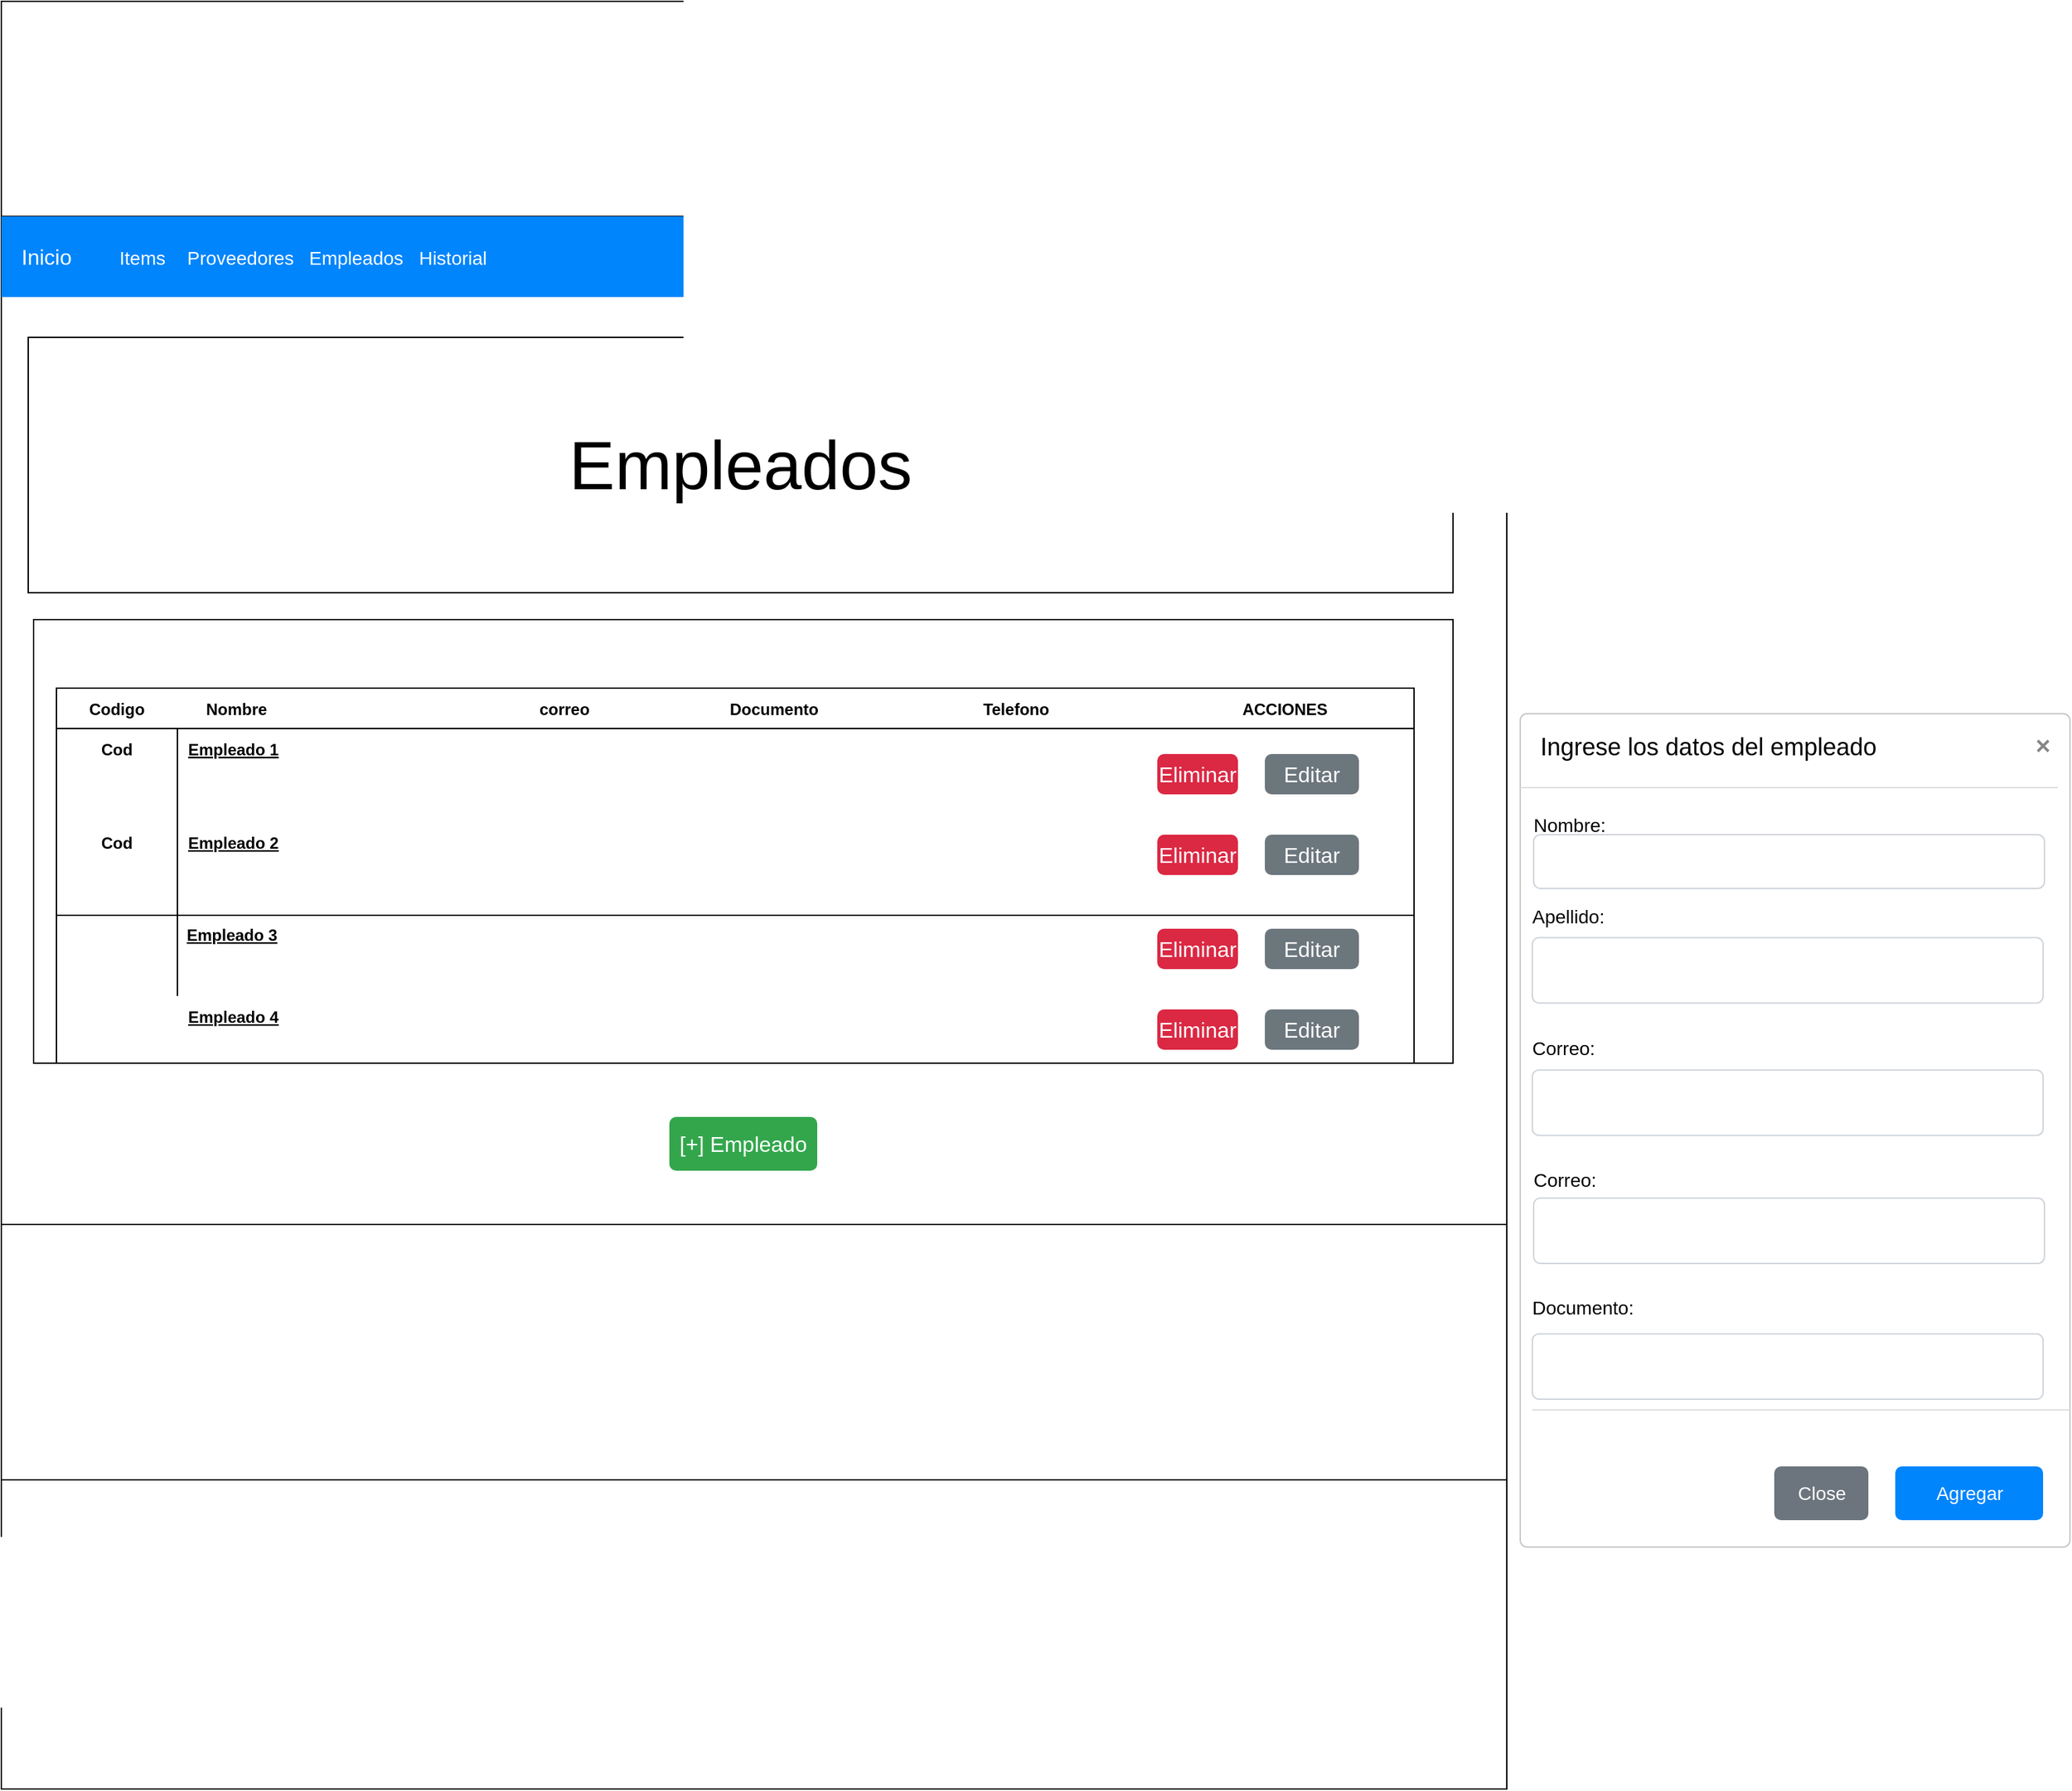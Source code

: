 <mxfile version="20.2.7" type="github">
  <diagram id="gxHaPOPfgEftcZuhUfg4" name="Página-1">
    <mxGraphModel dx="2031" dy="1123" grid="1" gridSize="10" guides="1" tooltips="1" connect="1" arrows="1" fold="1" page="1" pageScale="1" pageWidth="827" pageHeight="1169" math="0" shadow="0">
      <root>
        <mxCell id="0" />
        <mxCell id="1" parent="0" />
        <mxCell id="dhNmBRZBMMMeY8OzZlI0-1" value="" style="rounded=0;whiteSpace=wrap;html=1;" vertex="1" parent="1">
          <mxGeometry x="40" y="40" width="1120" height="1330" as="geometry" />
        </mxCell>
        <mxCell id="dhNmBRZBMMMeY8OzZlI0-2" value="" style="rounded=0;whiteSpace=wrap;html=1;" vertex="1" parent="1">
          <mxGeometry x="40" y="40" width="1120" height="160" as="geometry" />
        </mxCell>
        <mxCell id="dhNmBRZBMMMeY8OzZlI0-3" value="" style="shape=image;html=1;verticalAlign=top;verticalLabelPosition=bottom;labelBackgroundColor=#ffffff;imageAspect=0;aspect=fixed;image=https://cdn0.iconfinder.com/data/icons/long-shadow-web-icons/512/boostrap-128.png" vertex="1" parent="1">
          <mxGeometry x="60" y="56" width="128" height="128" as="geometry" />
        </mxCell>
        <mxCell id="dhNmBRZBMMMeY8OzZlI0-4" value="Inicio" style="html=1;shadow=0;dashed=0;fillColor=#0085FC;strokeColor=none;fontSize=16;fontColor=#FFFFFF;align=left;spacing=15;" vertex="1" parent="1">
          <mxGeometry x="40" y="200" width="1120" height="60" as="geometry" />
        </mxCell>
        <mxCell id="dhNmBRZBMMMeY8OzZlI0-5" value="Items" style="fillColor=none;strokeColor=none;fontSize=14;fontColor=#ffffff;align=center;" vertex="1" parent="dhNmBRZBMMMeY8OzZlI0-4">
          <mxGeometry width="70" height="40" relative="1" as="geometry">
            <mxPoint x="70" y="10" as="offset" />
          </mxGeometry>
        </mxCell>
        <mxCell id="dhNmBRZBMMMeY8OzZlI0-6" value="Proveedores" style="fillColor=none;strokeColor=none;fontSize=14;fontColor=#FFFFFF;align=center;" vertex="1" parent="dhNmBRZBMMMeY8OzZlI0-4">
          <mxGeometry width="70" height="40" relative="1" as="geometry">
            <mxPoint x="143" y="10" as="offset" />
          </mxGeometry>
        </mxCell>
        <mxCell id="dhNmBRZBMMMeY8OzZlI0-7" value="Empleados" style="fillColor=none;strokeColor=none;fontSize=14;fontColor=#FFFFFF;align=center;spacingRight=0;" vertex="1" parent="dhNmBRZBMMMeY8OzZlI0-4">
          <mxGeometry width="80" height="40" relative="1" as="geometry">
            <mxPoint x="224" y="10" as="offset" />
          </mxGeometry>
        </mxCell>
        <mxCell id="dhNmBRZBMMMeY8OzZlI0-8" value="Historial" style="fillColor=none;strokeColor=none;fontSize=14;fontColor=#FFFFFF;align=center;" vertex="1" parent="dhNmBRZBMMMeY8OzZlI0-4">
          <mxGeometry width="80" height="40" relative="1" as="geometry">
            <mxPoint x="296" y="10" as="offset" />
          </mxGeometry>
        </mxCell>
        <mxCell id="dhNmBRZBMMMeY8OzZlI0-9" value="Empleados" style="rounded=0;whiteSpace=wrap;html=1;fontColor=#000000;fontSize=51;" vertex="1" parent="1">
          <mxGeometry x="60" y="290" width="1060" height="190" as="geometry" />
        </mxCell>
        <mxCell id="dhNmBRZBMMMeY8OzZlI0-10" value="" style="rounded=0;whiteSpace=wrap;html=1;fontSize=51;fontColor=#000000;" vertex="1" parent="1">
          <mxGeometry x="64" y="500" width="1056" height="330" as="geometry" />
        </mxCell>
        <mxCell id="dhNmBRZBMMMeY8OzZlI0-11" value="" style="rounded=0;whiteSpace=wrap;html=1;fontSize=51;fontColor=#000000;" vertex="1" parent="1">
          <mxGeometry x="40" y="950" width="1120" height="190" as="geometry" />
        </mxCell>
        <mxCell id="dhNmBRZBMMMeY8OzZlI0-27" value="" style="shape=table;startSize=30;container=1;collapsible=1;childLayout=tableLayout;fixedRows=1;rowLines=0;fontStyle=1;align=center;resizeLast=1;" vertex="1" parent="1">
          <mxGeometry x="81" y="551" width="1010" height="279" as="geometry" />
        </mxCell>
        <mxCell id="dhNmBRZBMMMeY8OzZlI0-28" value="" style="shape=tableRow;horizontal=0;startSize=0;swimlaneHead=0;swimlaneBody=0;fillColor=none;collapsible=0;dropTarget=0;points=[[0,0.5],[1,0.5]];portConstraint=eastwest;top=0;left=0;right=0;bottom=0;" vertex="1" parent="dhNmBRZBMMMeY8OzZlI0-27">
          <mxGeometry y="30" width="1010" height="30" as="geometry" />
        </mxCell>
        <mxCell id="dhNmBRZBMMMeY8OzZlI0-29" value="Cod" style="shape=partialRectangle;connectable=0;fillColor=none;top=0;left=0;bottom=0;right=0;fontStyle=1;overflow=hidden;" vertex="1" parent="dhNmBRZBMMMeY8OzZlI0-28">
          <mxGeometry width="90" height="30" as="geometry">
            <mxRectangle width="90" height="30" as="alternateBounds" />
          </mxGeometry>
        </mxCell>
        <mxCell id="dhNmBRZBMMMeY8OzZlI0-30" value="Empleado 1" style="shape=partialRectangle;connectable=0;fillColor=none;top=0;left=0;bottom=0;right=0;align=left;spacingLeft=6;fontStyle=5;overflow=hidden;" vertex="1" parent="dhNmBRZBMMMeY8OzZlI0-28">
          <mxGeometry x="90" width="920" height="30" as="geometry">
            <mxRectangle width="920" height="30" as="alternateBounds" />
          </mxGeometry>
        </mxCell>
        <mxCell id="dhNmBRZBMMMeY8OzZlI0-31" value="" style="shape=tableRow;horizontal=0;startSize=0;swimlaneHead=0;swimlaneBody=0;fillColor=none;collapsible=0;dropTarget=0;points=[[0,0.5],[1,0.5]];portConstraint=eastwest;top=0;left=0;right=0;bottom=1;" vertex="1" parent="dhNmBRZBMMMeY8OzZlI0-27">
          <mxGeometry y="60" width="1010" height="109" as="geometry" />
        </mxCell>
        <mxCell id="dhNmBRZBMMMeY8OzZlI0-32" value="Cod" style="shape=partialRectangle;connectable=0;fillColor=none;top=0;left=0;bottom=0;right=0;fontStyle=1;overflow=hidden;" vertex="1" parent="dhNmBRZBMMMeY8OzZlI0-31">
          <mxGeometry width="90" height="109" as="geometry">
            <mxRectangle width="90" height="109" as="alternateBounds" />
          </mxGeometry>
        </mxCell>
        <mxCell id="dhNmBRZBMMMeY8OzZlI0-33" value="Empleado 2" style="shape=partialRectangle;connectable=0;fillColor=none;top=0;left=0;bottom=0;right=0;align=left;spacingLeft=6;fontStyle=5;overflow=hidden;" vertex="1" parent="dhNmBRZBMMMeY8OzZlI0-31">
          <mxGeometry x="90" width="920" height="109" as="geometry">
            <mxRectangle width="920" height="109" as="alternateBounds" />
          </mxGeometry>
        </mxCell>
        <mxCell id="dhNmBRZBMMMeY8OzZlI0-34" value="" style="shape=tableRow;horizontal=0;startSize=0;swimlaneHead=0;swimlaneBody=0;fillColor=none;collapsible=0;dropTarget=0;points=[[0,0.5],[1,0.5]];portConstraint=eastwest;top=0;left=0;right=0;bottom=0;" vertex="1" parent="dhNmBRZBMMMeY8OzZlI0-27">
          <mxGeometry y="169" width="1010" height="30" as="geometry" />
        </mxCell>
        <mxCell id="dhNmBRZBMMMeY8OzZlI0-35" value="" style="shape=partialRectangle;connectable=0;fillColor=none;top=0;left=0;bottom=0;right=0;editable=1;overflow=hidden;" vertex="1" parent="dhNmBRZBMMMeY8OzZlI0-34">
          <mxGeometry width="90" height="30" as="geometry">
            <mxRectangle width="90" height="30" as="alternateBounds" />
          </mxGeometry>
        </mxCell>
        <mxCell id="dhNmBRZBMMMeY8OzZlI0-36" value="" style="shape=partialRectangle;connectable=0;fillColor=none;top=0;left=0;bottom=0;right=0;align=left;spacingLeft=6;overflow=hidden;" vertex="1" parent="dhNmBRZBMMMeY8OzZlI0-34">
          <mxGeometry x="90" width="920" height="30" as="geometry">
            <mxRectangle width="920" height="30" as="alternateBounds" />
          </mxGeometry>
        </mxCell>
        <mxCell id="dhNmBRZBMMMeY8OzZlI0-37" value="" style="shape=tableRow;horizontal=0;startSize=0;swimlaneHead=0;swimlaneBody=0;fillColor=none;collapsible=0;dropTarget=0;points=[[0,0.5],[1,0.5]];portConstraint=eastwest;top=0;left=0;right=0;bottom=0;" vertex="1" parent="dhNmBRZBMMMeY8OzZlI0-27">
          <mxGeometry y="199" width="1010" height="30" as="geometry" />
        </mxCell>
        <mxCell id="dhNmBRZBMMMeY8OzZlI0-38" value="" style="shape=partialRectangle;connectable=0;fillColor=none;top=0;left=0;bottom=0;right=0;editable=1;overflow=hidden;" vertex="1" parent="dhNmBRZBMMMeY8OzZlI0-37">
          <mxGeometry width="90" height="30" as="geometry">
            <mxRectangle width="90" height="30" as="alternateBounds" />
          </mxGeometry>
        </mxCell>
        <mxCell id="dhNmBRZBMMMeY8OzZlI0-39" value="" style="shape=partialRectangle;connectable=0;fillColor=none;top=0;left=0;bottom=0;right=0;align=left;spacingLeft=6;overflow=hidden;" vertex="1" parent="dhNmBRZBMMMeY8OzZlI0-37">
          <mxGeometry x="90" width="920" height="30" as="geometry">
            <mxRectangle width="920" height="30" as="alternateBounds" />
          </mxGeometry>
        </mxCell>
        <mxCell id="dhNmBRZBMMMeY8OzZlI0-46" value="Empleado 4" style="shape=partialRectangle;connectable=0;fillColor=none;top=0;left=0;bottom=0;right=0;align=left;spacingLeft=6;fontStyle=5;overflow=hidden;" vertex="1" parent="1">
          <mxGeometry x="171" y="780" width="920" height="30" as="geometry">
            <mxRectangle width="920" height="30" as="alternateBounds" />
          </mxGeometry>
        </mxCell>
        <mxCell id="dhNmBRZBMMMeY8OzZlI0-47" value="Empleado 3" style="shape=partialRectangle;connectable=0;fillColor=none;top=0;left=0;bottom=0;right=0;align=left;spacingLeft=6;fontStyle=5;overflow=hidden;" vertex="1" parent="1">
          <mxGeometry x="170" y="719" width="920" height="30" as="geometry">
            <mxRectangle width="920" height="30" as="alternateBounds" />
          </mxGeometry>
        </mxCell>
        <mxCell id="dhNmBRZBMMMeY8OzZlI0-48" value="Codigo" style="shape=partialRectangle;connectable=0;fillColor=none;top=0;left=0;bottom=0;right=0;fontStyle=1;overflow=hidden;" vertex="1" parent="1">
          <mxGeometry x="81" y="551" width="90" height="30" as="geometry">
            <mxRectangle width="90" height="30" as="alternateBounds" />
          </mxGeometry>
        </mxCell>
        <mxCell id="dhNmBRZBMMMeY8OzZlI0-49" value="Nombre" style="shape=partialRectangle;connectable=0;fillColor=none;top=0;left=0;bottom=0;right=0;fontStyle=1;overflow=hidden;" vertex="1" parent="1">
          <mxGeometry x="170" y="551" width="90" height="30" as="geometry">
            <mxRectangle width="90" height="30" as="alternateBounds" />
          </mxGeometry>
        </mxCell>
        <mxCell id="dhNmBRZBMMMeY8OzZlI0-50" value="correo" style="shape=partialRectangle;connectable=0;fillColor=none;top=0;left=0;bottom=0;right=0;fontStyle=1;overflow=hidden;" vertex="1" parent="1">
          <mxGeometry x="414" y="551" width="90" height="30" as="geometry">
            <mxRectangle width="90" height="30" as="alternateBounds" />
          </mxGeometry>
        </mxCell>
        <mxCell id="dhNmBRZBMMMeY8OzZlI0-51" value="Documento" style="shape=partialRectangle;connectable=0;fillColor=none;top=0;left=0;bottom=0;right=0;fontStyle=1;overflow=hidden;" vertex="1" parent="1">
          <mxGeometry x="570" y="551" width="90" height="30" as="geometry">
            <mxRectangle width="90" height="30" as="alternateBounds" />
          </mxGeometry>
        </mxCell>
        <mxCell id="dhNmBRZBMMMeY8OzZlI0-52" value="Telefono" style="shape=partialRectangle;connectable=0;fillColor=none;top=0;left=0;bottom=0;right=0;fontStyle=1;overflow=hidden;" vertex="1" parent="1">
          <mxGeometry x="750" y="551" width="90" height="30" as="geometry">
            <mxRectangle width="90" height="30" as="alternateBounds" />
          </mxGeometry>
        </mxCell>
        <mxCell id="dhNmBRZBMMMeY8OzZlI0-53" value="ACCIONES" style="shape=partialRectangle;connectable=0;fillColor=none;top=0;left=0;bottom=0;right=0;fontStyle=1;overflow=hidden;" vertex="1" parent="1">
          <mxGeometry x="950" y="551" width="90" height="30" as="geometry">
            <mxRectangle width="90" height="30" as="alternateBounds" />
          </mxGeometry>
        </mxCell>
        <mxCell id="dhNmBRZBMMMeY8OzZlI0-54" value="Eliminar" style="html=1;shadow=0;dashed=0;shape=mxgraph.bootstrap.rrect;rSize=5;strokeColor=none;strokeWidth=1;fillColor=#DB2843;fontColor=#FFFFFF;whiteSpace=wrap;align=center;verticalAlign=middle;spacingLeft=0;fontStyle=0;fontSize=16;spacing=5;" vertex="1" parent="1">
          <mxGeometry x="900" y="600" width="60" height="30" as="geometry" />
        </mxCell>
        <mxCell id="dhNmBRZBMMMeY8OzZlI0-55" value="Editar" style="html=1;shadow=0;dashed=0;shape=mxgraph.bootstrap.rrect;rSize=5;strokeColor=none;strokeWidth=1;fillColor=#6C767D;fontColor=#FFFFFF;whiteSpace=wrap;align=center;verticalAlign=middle;spacingLeft=0;fontStyle=0;fontSize=16;spacing=5;" vertex="1" parent="1">
          <mxGeometry x="980" y="600" width="70" height="30" as="geometry" />
        </mxCell>
        <mxCell id="dhNmBRZBMMMeY8OzZlI0-56" value="Eliminar" style="html=1;shadow=0;dashed=0;shape=mxgraph.bootstrap.rrect;rSize=5;strokeColor=none;strokeWidth=1;fillColor=#DB2843;fontColor=#FFFFFF;whiteSpace=wrap;align=center;verticalAlign=middle;spacingLeft=0;fontStyle=0;fontSize=16;spacing=5;" vertex="1" parent="1">
          <mxGeometry x="900" y="660" width="60" height="30" as="geometry" />
        </mxCell>
        <mxCell id="dhNmBRZBMMMeY8OzZlI0-57" value="Editar" style="html=1;shadow=0;dashed=0;shape=mxgraph.bootstrap.rrect;rSize=5;strokeColor=none;strokeWidth=1;fillColor=#6C767D;fontColor=#FFFFFF;whiteSpace=wrap;align=center;verticalAlign=middle;spacingLeft=0;fontStyle=0;fontSize=16;spacing=5;" vertex="1" parent="1">
          <mxGeometry x="980" y="660" width="70" height="30" as="geometry" />
        </mxCell>
        <mxCell id="dhNmBRZBMMMeY8OzZlI0-58" value="Eliminar" style="html=1;shadow=0;dashed=0;shape=mxgraph.bootstrap.rrect;rSize=5;strokeColor=none;strokeWidth=1;fillColor=#DB2843;fontColor=#FFFFFF;whiteSpace=wrap;align=center;verticalAlign=middle;spacingLeft=0;fontStyle=0;fontSize=16;spacing=5;" vertex="1" parent="1">
          <mxGeometry x="900" y="730" width="60" height="30" as="geometry" />
        </mxCell>
        <mxCell id="dhNmBRZBMMMeY8OzZlI0-59" value="Editar" style="html=1;shadow=0;dashed=0;shape=mxgraph.bootstrap.rrect;rSize=5;strokeColor=none;strokeWidth=1;fillColor=#6C767D;fontColor=#FFFFFF;whiteSpace=wrap;align=center;verticalAlign=middle;spacingLeft=0;fontStyle=0;fontSize=16;spacing=5;" vertex="1" parent="1">
          <mxGeometry x="980" y="730" width="70" height="30" as="geometry" />
        </mxCell>
        <mxCell id="dhNmBRZBMMMeY8OzZlI0-60" value="Eliminar" style="html=1;shadow=0;dashed=0;shape=mxgraph.bootstrap.rrect;rSize=5;strokeColor=none;strokeWidth=1;fillColor=#DB2843;fontColor=#FFFFFF;whiteSpace=wrap;align=center;verticalAlign=middle;spacingLeft=0;fontStyle=0;fontSize=16;spacing=5;" vertex="1" parent="1">
          <mxGeometry x="900" y="790" width="60" height="30" as="geometry" />
        </mxCell>
        <mxCell id="dhNmBRZBMMMeY8OzZlI0-61" value="Editar" style="html=1;shadow=0;dashed=0;shape=mxgraph.bootstrap.rrect;rSize=5;strokeColor=none;strokeWidth=1;fillColor=#6C767D;fontColor=#FFFFFF;whiteSpace=wrap;align=center;verticalAlign=middle;spacingLeft=0;fontStyle=0;fontSize=16;spacing=5;" vertex="1" parent="1">
          <mxGeometry x="980" y="790" width="70" height="30" as="geometry" />
        </mxCell>
        <mxCell id="dhNmBRZBMMMeY8OzZlI0-62" value="[+] Empleado" style="html=1;shadow=0;dashed=0;shape=mxgraph.bootstrap.rrect;rSize=5;strokeColor=none;strokeWidth=1;fillColor=#33A64C;fontColor=#FFFFFF;whiteSpace=wrap;align=center;verticalAlign=middle;spacingLeft=0;fontStyle=0;fontSize=16;spacing=5;" vertex="1" parent="1">
          <mxGeometry x="537" y="870" width="110" height="40" as="geometry" />
        </mxCell>
        <mxCell id="dhNmBRZBMMMeY8OzZlI0-64" value="Ingrese los datos del empleado" style="html=1;shadow=0;dashed=0;shape=mxgraph.bootstrap.rrect;rSize=5;html=1;strokeColor=#C8C8C8;fillColor=#ffffff;whiteSpace=wrap;verticalAlign=top;align=left;fontSize=18;spacing=15;spacingTop=-5;" vertex="1" parent="1">
          <mxGeometry x="1170" y="570" width="409" height="620" as="geometry" />
        </mxCell>
        <mxCell id="dhNmBRZBMMMeY8OzZlI0-65" value="" style="shape=line;strokeColor=#dddddd;resizeWidth=1;" vertex="1" parent="dhNmBRZBMMMeY8OzZlI0-64">
          <mxGeometry width="400" height="10" relative="1" as="geometry">
            <mxPoint y="50" as="offset" />
          </mxGeometry>
        </mxCell>
        <mxCell id="dhNmBRZBMMMeY8OzZlI0-66" value="" style="html=1;shadow=0;dashed=0;shape=mxgraph.bootstrap.x;strokeColor=#868686;strokeWidth=2;" vertex="1" parent="dhNmBRZBMMMeY8OzZlI0-64">
          <mxGeometry x="1" width="8" height="8" relative="1" as="geometry">
            <mxPoint x="-24" y="20" as="offset" />
          </mxGeometry>
        </mxCell>
        <mxCell id="dhNmBRZBMMMeY8OzZlI0-67" value="Nombre:" style="strokeColor=none;fillColor=none;resizeWidth=1;align=left;verticalAlign=top;spacing=10;fontSize=14;whiteSpace=wrap;html=1;" vertex="1" parent="dhNmBRZBMMMeY8OzZlI0-64">
          <mxGeometry width="400" height="40" relative="1" as="geometry">
            <mxPoint y="60" as="offset" />
          </mxGeometry>
        </mxCell>
        <mxCell id="dhNmBRZBMMMeY8OzZlI0-68" value="" style="html=1;shadow=0;dashed=0;shape=mxgraph.bootstrap.rrect;rSize=5;strokeColor=#CED4DA;fillColor=none;align=left;verticalAlign=middle;spacing=10;fontSize=14;whiteSpace=wrap;html=1;" vertex="1" parent="dhNmBRZBMMMeY8OzZlI0-64">
          <mxGeometry width="380" height="40" relative="1" as="geometry">
            <mxPoint x="10" y="90" as="offset" />
          </mxGeometry>
        </mxCell>
        <mxCell id="dhNmBRZBMMMeY8OzZlI0-71" value="" style="shape=line;strokeColor=#dddddd;resizeWidth=1;" vertex="1" parent="dhNmBRZBMMMeY8OzZlI0-64">
          <mxGeometry width="400" height="10" relative="1" as="geometry">
            <mxPoint x="9" y="513" as="offset" />
          </mxGeometry>
        </mxCell>
        <mxCell id="dhNmBRZBMMMeY8OzZlI0-72" value="Agregar" style="html=1;shadow=0;dashed=0;shape=mxgraph.bootstrap.rrect;rSize=5;fillColor=#0085FC;strokeColor=none;fontColor=#FFFFFF;fontSize=14;" vertex="1" parent="dhNmBRZBMMMeY8OzZlI0-64">
          <mxGeometry x="1" y="1" width="110" height="40" relative="1" as="geometry">
            <mxPoint x="-130" y="-60" as="offset" />
          </mxGeometry>
        </mxCell>
        <mxCell id="dhNmBRZBMMMeY8OzZlI0-73" value="Close" style="html=1;shadow=0;dashed=0;shape=mxgraph.bootstrap.rrect;rSize=5;fillColor=#6C757D;strokeColor=none;fontColor=#FFFFFF;fontSize=14;" vertex="1" parent="dhNmBRZBMMMeY8OzZlI0-64">
          <mxGeometry x="1" y="1" width="70" height="40" relative="1" as="geometry">
            <mxPoint x="-220" y="-60" as="offset" />
          </mxGeometry>
        </mxCell>
        <mxCell id="dhNmBRZBMMMeY8OzZlI0-76" value="Apellido:" style="strokeColor=none;fillColor=none;resizeWidth=1;align=left;verticalAlign=top;spacing=10;fontSize=14;whiteSpace=wrap;html=1;" vertex="1" parent="dhNmBRZBMMMeY8OzZlI0-64">
          <mxGeometry x="-1" y="127.98" width="400" height="48.627" as="geometry" />
        </mxCell>
        <mxCell id="dhNmBRZBMMMeY8OzZlI0-77" value="" style="html=1;shadow=0;dashed=0;shape=mxgraph.bootstrap.rrect;rSize=5;strokeColor=#CED4DA;fillColor=none;align=left;verticalAlign=middle;spacing=10;fontSize=14;whiteSpace=wrap;html=1;" vertex="1" parent="dhNmBRZBMMMeY8OzZlI0-64">
          <mxGeometry x="9" y="166.608" width="380" height="48.627" as="geometry" />
        </mxCell>
        <mxCell id="dhNmBRZBMMMeY8OzZlI0-78" value="Correo:" style="strokeColor=none;fillColor=none;resizeWidth=1;align=left;verticalAlign=top;spacing=10;fontSize=14;whiteSpace=wrap;html=1;" vertex="1" parent="dhNmBRZBMMMeY8OzZlI0-64">
          <mxGeometry x="-1" y="226.451" width="400" height="48.627" as="geometry" />
        </mxCell>
        <mxCell id="dhNmBRZBMMMeY8OzZlI0-79" value="" style="html=1;shadow=0;dashed=0;shape=mxgraph.bootstrap.rrect;rSize=5;strokeColor=#CED4DA;fillColor=none;align=left;verticalAlign=middle;spacing=10;fontSize=14;whiteSpace=wrap;html=1;" vertex="1" parent="dhNmBRZBMMMeY8OzZlI0-64">
          <mxGeometry x="9" y="265.078" width="380" height="48.627" as="geometry" />
        </mxCell>
        <mxCell id="dhNmBRZBMMMeY8OzZlI0-80" value="Correo:" style="strokeColor=none;fillColor=none;resizeWidth=1;align=left;verticalAlign=top;spacing=10;fontSize=14;whiteSpace=wrap;html=1;" vertex="1" parent="dhNmBRZBMMMeY8OzZlI0-64">
          <mxGeometry y="323.706" width="400" height="48.627" as="geometry" />
        </mxCell>
        <mxCell id="dhNmBRZBMMMeY8OzZlI0-81" value="" style="html=1;shadow=0;dashed=0;shape=mxgraph.bootstrap.rrect;rSize=5;strokeColor=#CED4DA;fillColor=none;align=left;verticalAlign=middle;spacing=10;fontSize=14;whiteSpace=wrap;html=1;" vertex="1" parent="dhNmBRZBMMMeY8OzZlI0-64">
          <mxGeometry x="10" y="360.333" width="380" height="48.627" as="geometry" />
        </mxCell>
        <mxCell id="dhNmBRZBMMMeY8OzZlI0-82" value="Documento:" style="strokeColor=none;fillColor=none;resizeWidth=1;align=left;verticalAlign=top;spacing=10;fontSize=14;whiteSpace=wrap;html=1;" vertex="1" parent="dhNmBRZBMMMeY8OzZlI0-64">
          <mxGeometry x="-1" y="418.652" width="400" height="48.627" as="geometry" />
        </mxCell>
        <mxCell id="dhNmBRZBMMMeY8OzZlI0-83" value="" style="html=1;shadow=0;dashed=0;shape=mxgraph.bootstrap.rrect;rSize=5;strokeColor=#CED4DA;fillColor=none;align=left;verticalAlign=middle;spacing=10;fontSize=14;whiteSpace=wrap;html=1;" vertex="1" parent="dhNmBRZBMMMeY8OzZlI0-64">
          <mxGeometry x="9" y="461.411" width="380" height="48.627" as="geometry" />
        </mxCell>
      </root>
    </mxGraphModel>
  </diagram>
</mxfile>
